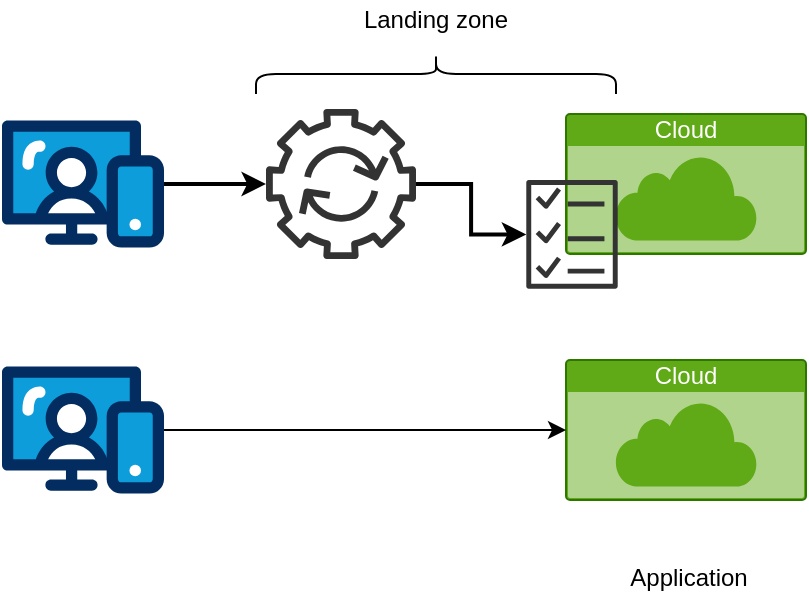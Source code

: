 <mxfile version="22.0.8" type="device">
  <diagram name="Page-1" id="TkvEv2XYCDEzVPHRoFBe">
    <mxGraphModel dx="869" dy="1736" grid="1" gridSize="10" guides="1" tooltips="1" connect="1" arrows="1" fold="1" page="1" pageScale="1" pageWidth="827" pageHeight="1169" math="0" shadow="0">
      <root>
        <mxCell id="0" />
        <mxCell id="1" parent="0" />
        <mxCell id="V4YHVnWyAjoX_XuMj5kr-7" style="edgeStyle=orthogonalEdgeStyle;rounded=0;orthogonalLoop=1;jettySize=auto;html=1;strokeWidth=2;" edge="1" parent="1" source="V4YHVnWyAjoX_XuMj5kr-1" target="V4YHVnWyAjoX_XuMj5kr-2">
          <mxGeometry relative="1" as="geometry" />
        </mxCell>
        <mxCell id="V4YHVnWyAjoX_XuMj5kr-1" value="" style="verticalLabelPosition=bottom;aspect=fixed;html=1;shape=mxgraph.salesforce.web;" vertex="1" parent="1">
          <mxGeometry x="50" y="40" width="81.01" height="64" as="geometry" />
        </mxCell>
        <mxCell id="V4YHVnWyAjoX_XuMj5kr-8" style="edgeStyle=orthogonalEdgeStyle;rounded=0;orthogonalLoop=1;jettySize=auto;html=1;strokeWidth=2;" edge="1" parent="1" source="V4YHVnWyAjoX_XuMj5kr-2" target="V4YHVnWyAjoX_XuMj5kr-6">
          <mxGeometry relative="1" as="geometry" />
        </mxCell>
        <mxCell id="V4YHVnWyAjoX_XuMj5kr-2" value="" style="sketch=0;outlineConnect=0;fontColor=#232F3E;gradientColor=none;fillColor=#333333;strokeColor=none;dashed=0;verticalLabelPosition=bottom;verticalAlign=top;align=center;html=1;fontSize=12;fontStyle=0;aspect=fixed;pointerEvents=1;shape=mxgraph.aws4.automation;" vertex="1" parent="1">
          <mxGeometry x="182" y="34.5" width="75" height="75" as="geometry" />
        </mxCell>
        <mxCell id="V4YHVnWyAjoX_XuMj5kr-3" value="Cloud" style="html=1;whiteSpace=wrap;strokeColor=#2D7600;fillColor=#60a917;labelPosition=center;verticalLabelPosition=middle;verticalAlign=top;align=center;fontSize=12;outlineConnect=0;spacingTop=-6;fontColor=#ffffff;sketch=0;shape=mxgraph.sitemap.cloud;" vertex="1" parent="1">
          <mxGeometry x="332" y="37" width="120" height="70" as="geometry" />
        </mxCell>
        <mxCell id="V4YHVnWyAjoX_XuMj5kr-6" value="" style="sketch=0;outlineConnect=0;fontColor=#232F3E;gradientColor=none;fillColor=#333333;strokeColor=none;dashed=0;verticalLabelPosition=bottom;verticalAlign=top;align=center;html=1;fontSize=12;fontStyle=0;aspect=fixed;pointerEvents=1;shape=mxgraph.aws4.checklist;" vertex="1" parent="1">
          <mxGeometry x="312" y="70" width="46" height="54.36" as="geometry" />
        </mxCell>
        <mxCell id="V4YHVnWyAjoX_XuMj5kr-10" value="Cloud" style="html=1;whiteSpace=wrap;strokeColor=#2D7600;fillColor=#60a917;labelPosition=center;verticalLabelPosition=middle;verticalAlign=top;align=center;fontSize=12;outlineConnect=0;spacingTop=-6;fontColor=#ffffff;sketch=0;shape=mxgraph.sitemap.cloud;" vertex="1" parent="1">
          <mxGeometry x="332" y="160" width="120" height="70" as="geometry" />
        </mxCell>
        <mxCell id="V4YHVnWyAjoX_XuMj5kr-9" value="Application" style="shape=image;html=1;verticalAlign=top;verticalLabelPosition=bottom;labelBackgroundColor=#ffffff;imageAspect=0;aspect=fixed;image=https://cdn2.iconfinder.com/data/icons/circle-icons-1/64/browser-128.png;imageBorder=none;imageBackground=none;perimeterSpacing=0;" vertex="1" parent="1">
          <mxGeometry x="355" y="180" width="75" height="75" as="geometry" />
        </mxCell>
        <mxCell id="V4YHVnWyAjoX_XuMj5kr-12" value="" style="verticalLabelPosition=bottom;aspect=fixed;html=1;shape=mxgraph.salesforce.web;fontColor=#ffffff;strokeColor=#ff0000;" vertex="1" parent="1">
          <mxGeometry x="50" y="163" width="81.01" height="64" as="geometry" />
        </mxCell>
        <mxCell id="V4YHVnWyAjoX_XuMj5kr-13" style="edgeStyle=orthogonalEdgeStyle;rounded=0;orthogonalLoop=1;jettySize=auto;html=1;entryX=0;entryY=0.5;entryDx=0;entryDy=0;entryPerimeter=0;" edge="1" parent="1" source="V4YHVnWyAjoX_XuMj5kr-12" target="V4YHVnWyAjoX_XuMj5kr-10">
          <mxGeometry relative="1" as="geometry" />
        </mxCell>
        <mxCell id="V4YHVnWyAjoX_XuMj5kr-14" value="" style="shape=curlyBracket;whiteSpace=wrap;html=1;rounded=1;labelPosition=left;verticalLabelPosition=middle;align=right;verticalAlign=middle;rotation=90;" vertex="1" parent="1">
          <mxGeometry x="257" y="-73" width="20" height="180" as="geometry" />
        </mxCell>
        <UserObject label="Landing zone" placeholders="1" name="Variable" id="V4YHVnWyAjoX_XuMj5kr-15">
          <mxCell style="text;html=1;strokeColor=none;fillColor=none;align=center;verticalAlign=middle;whiteSpace=wrap;overflow=hidden;" vertex="1" parent="1">
            <mxGeometry x="227" y="-20" width="80" height="20" as="geometry" />
          </mxCell>
        </UserObject>
      </root>
    </mxGraphModel>
  </diagram>
</mxfile>
